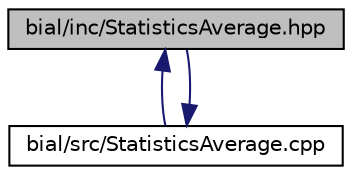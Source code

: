 digraph "bial/inc/StatisticsAverage.hpp"
{
  edge [fontname="Helvetica",fontsize="10",labelfontname="Helvetica",labelfontsize="10"];
  node [fontname="Helvetica",fontsize="10",shape=record];
  Node1 [label="bial/inc/StatisticsAverage.hpp",height=0.2,width=0.4,color="black", fillcolor="grey75", style="filled", fontcolor="black"];
  Node1 -> Node2 [dir="back",color="midnightblue",fontsize="10",style="solid",fontname="Helvetica"];
  Node2 [label="bial/src/StatisticsAverage.cpp",height=0.2,width=0.4,color="black", fillcolor="white", style="filled",URL="$_statistics_average_8cpp.html"];
  Node2 -> Node1 [dir="back",color="midnightblue",fontsize="10",style="solid",fontname="Helvetica"];
}
